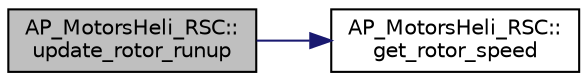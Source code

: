 digraph "AP_MotorsHeli_RSC::update_rotor_runup"
{
 // INTERACTIVE_SVG=YES
  edge [fontname="Helvetica",fontsize="10",labelfontname="Helvetica",labelfontsize="10"];
  node [fontname="Helvetica",fontsize="10",shape=record];
  rankdir="LR";
  Node1 [label="AP_MotorsHeli_RSC::\lupdate_rotor_runup",height=0.2,width=0.4,color="black", fillcolor="grey75", style="filled", fontcolor="black"];
  Node1 -> Node2 [color="midnightblue",fontsize="10",style="solid",fontname="Helvetica"];
  Node2 [label="AP_MotorsHeli_RSC::\lget_rotor_speed",height=0.2,width=0.4,color="black", fillcolor="white", style="filled",URL="$classAP__MotorsHeli__RSC.html#a0b67063545e151dfc4616390c8f59985"];
}
